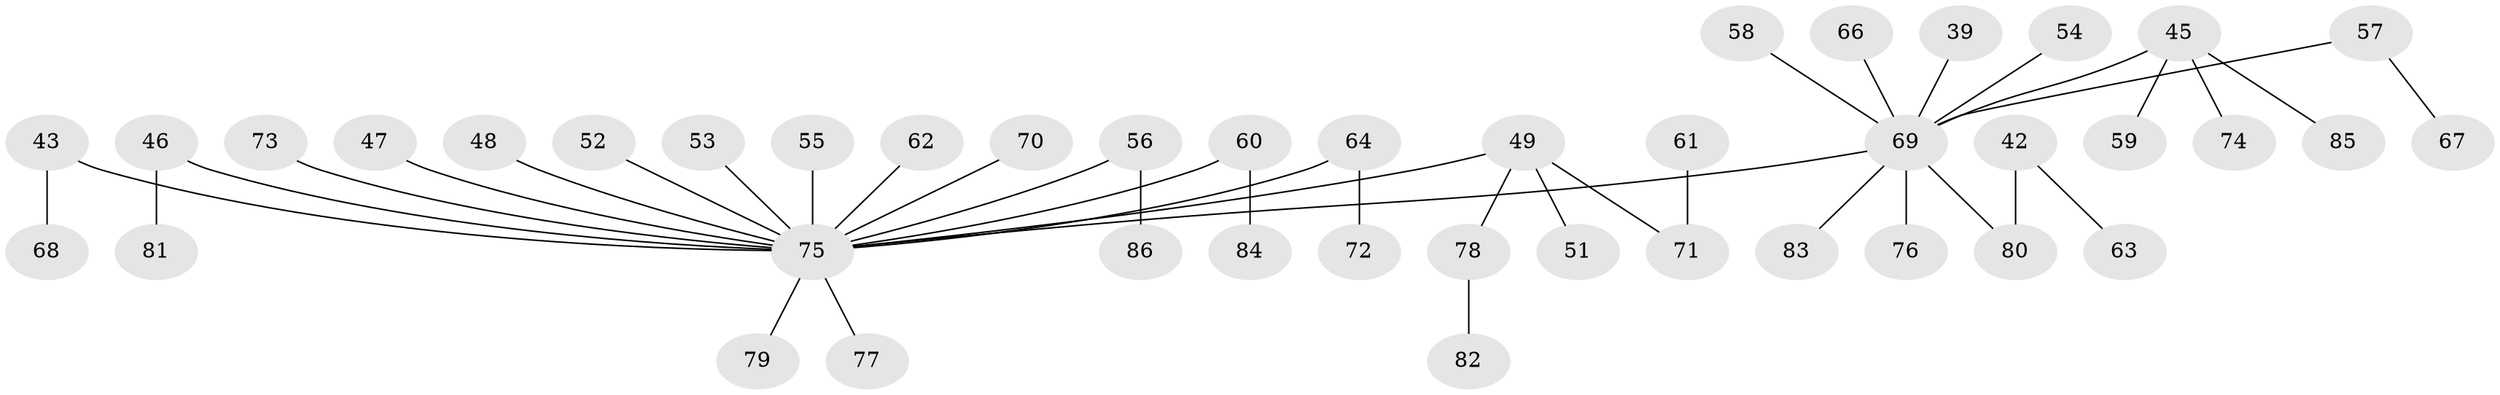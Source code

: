 // original degree distribution, {8: 0.011627906976744186, 4: 0.08139534883720931, 5: 0.023255813953488372, 2: 0.313953488372093, 1: 0.46511627906976744, 3: 0.09302325581395349, 6: 0.011627906976744186}
// Generated by graph-tools (version 1.1) at 2025/52/03/09/25 04:52:58]
// undirected, 43 vertices, 42 edges
graph export_dot {
graph [start="1"]
  node [color=gray90,style=filled];
  39;
  42;
  43;
  45 [super="+44+40+9"];
  46;
  47;
  48 [super="+30"];
  49 [super="+36+37"];
  51 [super="+15"];
  52;
  53;
  54;
  55;
  56;
  57;
  58 [super="+25"];
  59;
  60;
  61;
  62;
  63;
  64;
  66;
  67;
  68;
  69 [super="+3+65+35"];
  70;
  71 [super="+22+34+50"];
  72;
  73;
  74;
  75 [super="+20+33+8+11+17+19+23+24+28+31+26+27"];
  76;
  77;
  78;
  79;
  80 [super="+41"];
  81;
  82;
  83;
  84;
  85;
  86;
  39 -- 69;
  42 -- 63;
  42 -- 80;
  43 -- 68;
  43 -- 75;
  45 -- 59;
  45 -- 74;
  45 -- 69;
  45 -- 85;
  46 -- 81;
  46 -- 75;
  47 -- 75;
  48 -- 75;
  49 -- 51;
  49 -- 71;
  49 -- 75;
  49 -- 78;
  52 -- 75;
  53 -- 75;
  54 -- 69;
  55 -- 75;
  56 -- 86;
  56 -- 75;
  57 -- 67;
  57 -- 69;
  58 -- 69;
  60 -- 84;
  60 -- 75;
  61 -- 71;
  62 -- 75;
  64 -- 72;
  64 -- 75;
  66 -- 69;
  69 -- 75;
  69 -- 80;
  69 -- 76;
  69 -- 83;
  70 -- 75;
  73 -- 75;
  75 -- 77;
  75 -- 79;
  78 -- 82;
}
